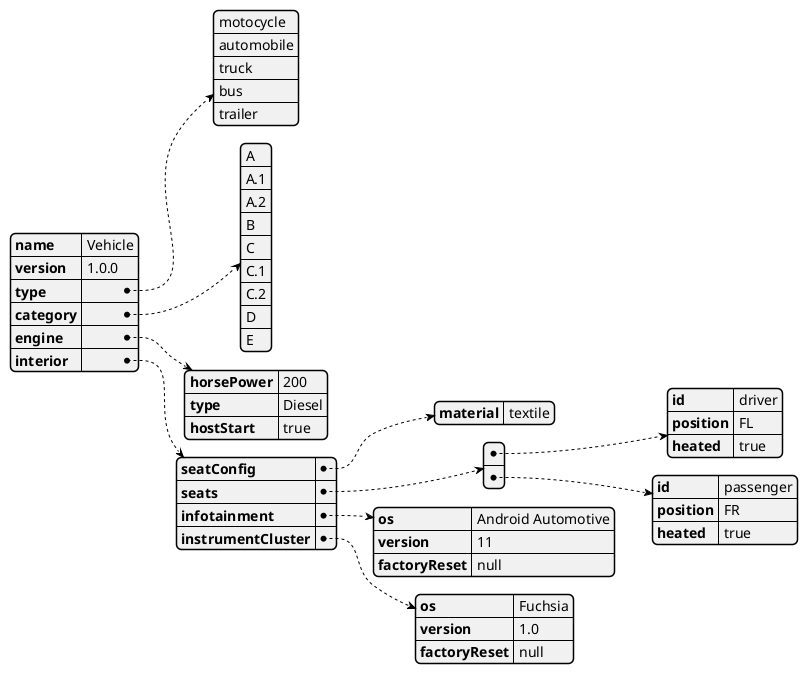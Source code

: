 @startyaml SmartCar
name: Vehicle
version: "1.0.0"
type: enum
- motocycle
- automobile
- truck
- bus
- trailer
category:
- A
- A.1
- A.2
- B
- C
- C.1
- C.2
- D
- E
engine: 
    horsePower: 200
    type: Diesel
    hostStart: true
interior:
    seatConfig:
        material: "textile"
    seats:
    -
        id: driver
        position: "FL"
        heated: true
    - 
        id: passenger
        position: "FR"
        heated: true
    infotainment: 
        os: "Android Automotive"
        version: "11"
        factoryReset: null
    instrumentCluster: 
        os: "Fuchsia"
        version: "1.0"
        factoryReset: null
@endyaml